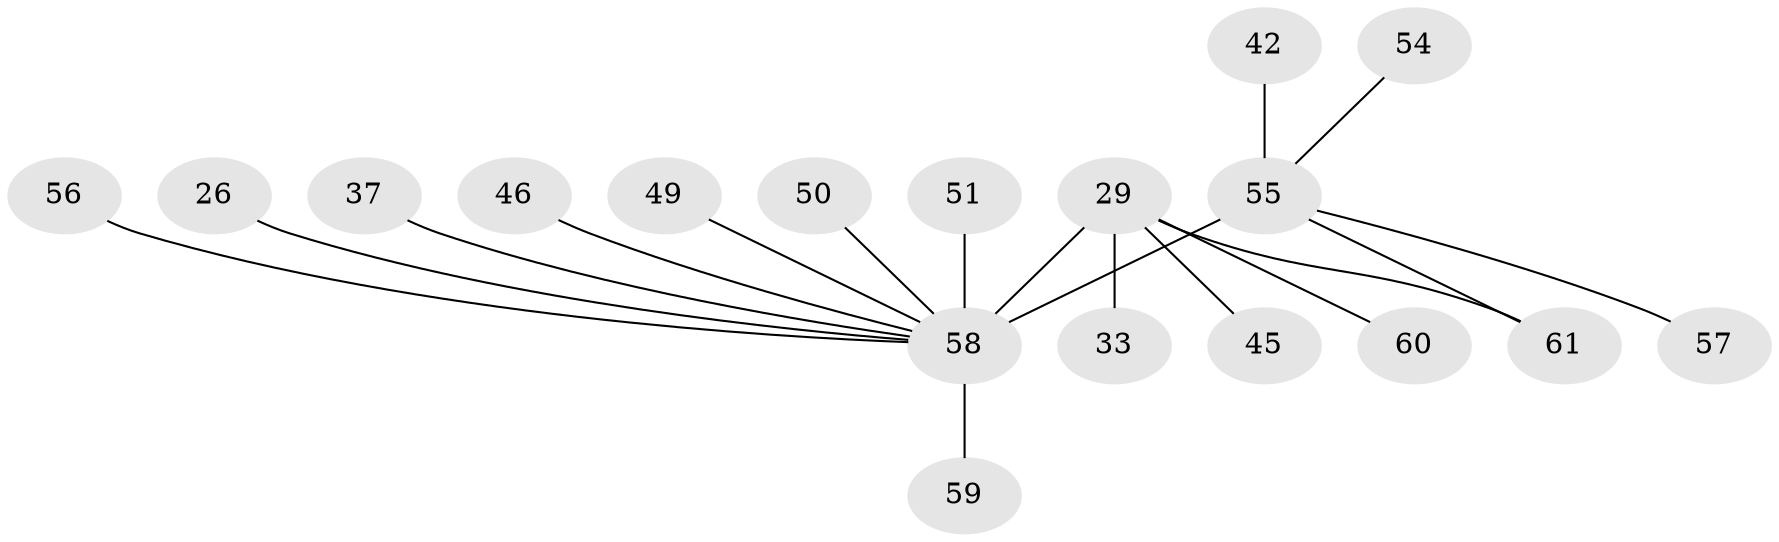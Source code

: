 // original degree distribution, {5: 0.04918032786885246, 16: 0.01639344262295082, 2: 0.18032786885245902, 9: 0.03278688524590164, 1: 0.5409836065573771, 15: 0.01639344262295082, 6: 0.03278688524590164, 4: 0.04918032786885246, 3: 0.08196721311475409}
// Generated by graph-tools (version 1.1) at 2025/51/03/04/25 21:51:38]
// undirected, 18 vertices, 18 edges
graph export_dot {
graph [start="1"]
  node [color=gray90,style=filled];
  26;
  29 [super="+21+4+12+14"];
  33;
  37 [super="+36"];
  42 [super="+34"];
  45;
  46;
  49;
  50 [super="+19"];
  51;
  54;
  55 [super="+30+52+11+32+53+35"];
  56;
  57;
  58 [super="+47+25+38+39+41+43"];
  59 [super="+24+44"];
  60;
  61 [super="+48"];
  26 -- 58 [weight=2];
  29 -- 33;
  29 -- 60;
  29 -- 45;
  29 -- 61 [weight=2];
  29 -- 58 [weight=6];
  37 -- 58 [weight=2];
  42 -- 55 [weight=2];
  46 -- 58;
  49 -- 58;
  50 -- 58;
  51 -- 58;
  54 -- 55;
  55 -- 57;
  55 -- 61;
  55 -- 58 [weight=7];
  56 -- 58;
  58 -- 59;
}
